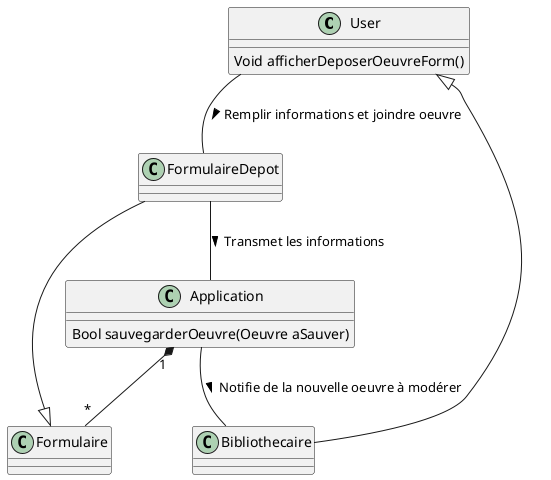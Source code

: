 @startuml classe

class User {
    Void afficherDeposerOeuvreForm()
}
class Bibliothecaire
class Application {
    Bool sauvegarderOeuvre(Oeuvre aSauver)
}
class Formulaire
class FormulaireDepot

Bibliothecaire --|> User
FormulaireDepot --|> Formulaire
Application "1" *-- "*" Formulaire
User -- FormulaireDepot : Remplir informations et joindre oeuvre >
FormulaireDepot -- Application : Transmet les informations >
Application -- Bibliothecaire : Notifie de la nouvelle oeuvre à modérer >

@enduml